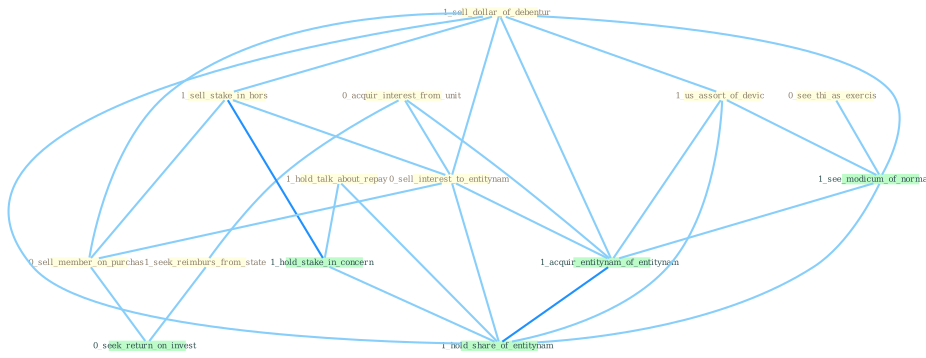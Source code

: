 Graph G{ 
    node
    [shape=polygon,style=filled,width=.5,height=.06,color="#BDFCC9",fixedsize=true,fontsize=4,
    fontcolor="#2f4f4f"];
    {node
    [color="#ffffe0", fontcolor="#8b7d6b"] "0_acquir_interest_from_unit " "1_hold_talk_about_repay " "1_sell_dollar_of_debentur " "1_sell_stake_in_hors " "0_see_thi_as_exercis " "0_sell_interest_to_entitynam " "1_seek_reimburs_from_state " "1_us_assort_of_devic " "0_sell_member_on_purchas "}
{node [color="#fff0f5", fontcolor="#b22222"]}
edge [color="#B0E2FF"];

	"0_acquir_interest_from_unit " -- "0_sell_interest_to_entitynam " [w="1", color="#87cefa" ];
	"0_acquir_interest_from_unit " -- "1_seek_reimburs_from_state " [w="1", color="#87cefa" ];
	"0_acquir_interest_from_unit " -- "1_acquir_entitynam_of_entitynam " [w="1", color="#87cefa" ];
	"1_hold_talk_about_repay " -- "1_hold_stake_in_concern " [w="1", color="#87cefa" ];
	"1_hold_talk_about_repay " -- "1_hold_share_of_entitynam " [w="1", color="#87cefa" ];
	"1_sell_dollar_of_debentur " -- "1_sell_stake_in_hors " [w="1", color="#87cefa" ];
	"1_sell_dollar_of_debentur " -- "0_sell_interest_to_entitynam " [w="1", color="#87cefa" ];
	"1_sell_dollar_of_debentur " -- "1_us_assort_of_devic " [w="1", color="#87cefa" ];
	"1_sell_dollar_of_debentur " -- "0_sell_member_on_purchas " [w="1", color="#87cefa" ];
	"1_sell_dollar_of_debentur " -- "1_see_modicum_of_normalci " [w="1", color="#87cefa" ];
	"1_sell_dollar_of_debentur " -- "1_acquir_entitynam_of_entitynam " [w="1", color="#87cefa" ];
	"1_sell_dollar_of_debentur " -- "1_hold_share_of_entitynam " [w="1", color="#87cefa" ];
	"1_sell_stake_in_hors " -- "0_sell_interest_to_entitynam " [w="1", color="#87cefa" ];
	"1_sell_stake_in_hors " -- "0_sell_member_on_purchas " [w="1", color="#87cefa" ];
	"1_sell_stake_in_hors " -- "1_hold_stake_in_concern " [w="2", color="#1e90ff" , len=0.8];
	"0_see_thi_as_exercis " -- "1_see_modicum_of_normalci " [w="1", color="#87cefa" ];
	"0_sell_interest_to_entitynam " -- "0_sell_member_on_purchas " [w="1", color="#87cefa" ];
	"0_sell_interest_to_entitynam " -- "1_acquir_entitynam_of_entitynam " [w="1", color="#87cefa" ];
	"0_sell_interest_to_entitynam " -- "1_hold_share_of_entitynam " [w="1", color="#87cefa" ];
	"1_seek_reimburs_from_state " -- "0_seek_return_on_invest " [w="1", color="#87cefa" ];
	"1_us_assort_of_devic " -- "1_see_modicum_of_normalci " [w="1", color="#87cefa" ];
	"1_us_assort_of_devic " -- "1_acquir_entitynam_of_entitynam " [w="1", color="#87cefa" ];
	"1_us_assort_of_devic " -- "1_hold_share_of_entitynam " [w="1", color="#87cefa" ];
	"0_sell_member_on_purchas " -- "0_seek_return_on_invest " [w="1", color="#87cefa" ];
	"1_hold_stake_in_concern " -- "1_hold_share_of_entitynam " [w="1", color="#87cefa" ];
	"1_see_modicum_of_normalci " -- "1_acquir_entitynam_of_entitynam " [w="1", color="#87cefa" ];
	"1_see_modicum_of_normalci " -- "1_hold_share_of_entitynam " [w="1", color="#87cefa" ];
	"1_acquir_entitynam_of_entitynam " -- "1_hold_share_of_entitynam " [w="2", color="#1e90ff" , len=0.8];
}